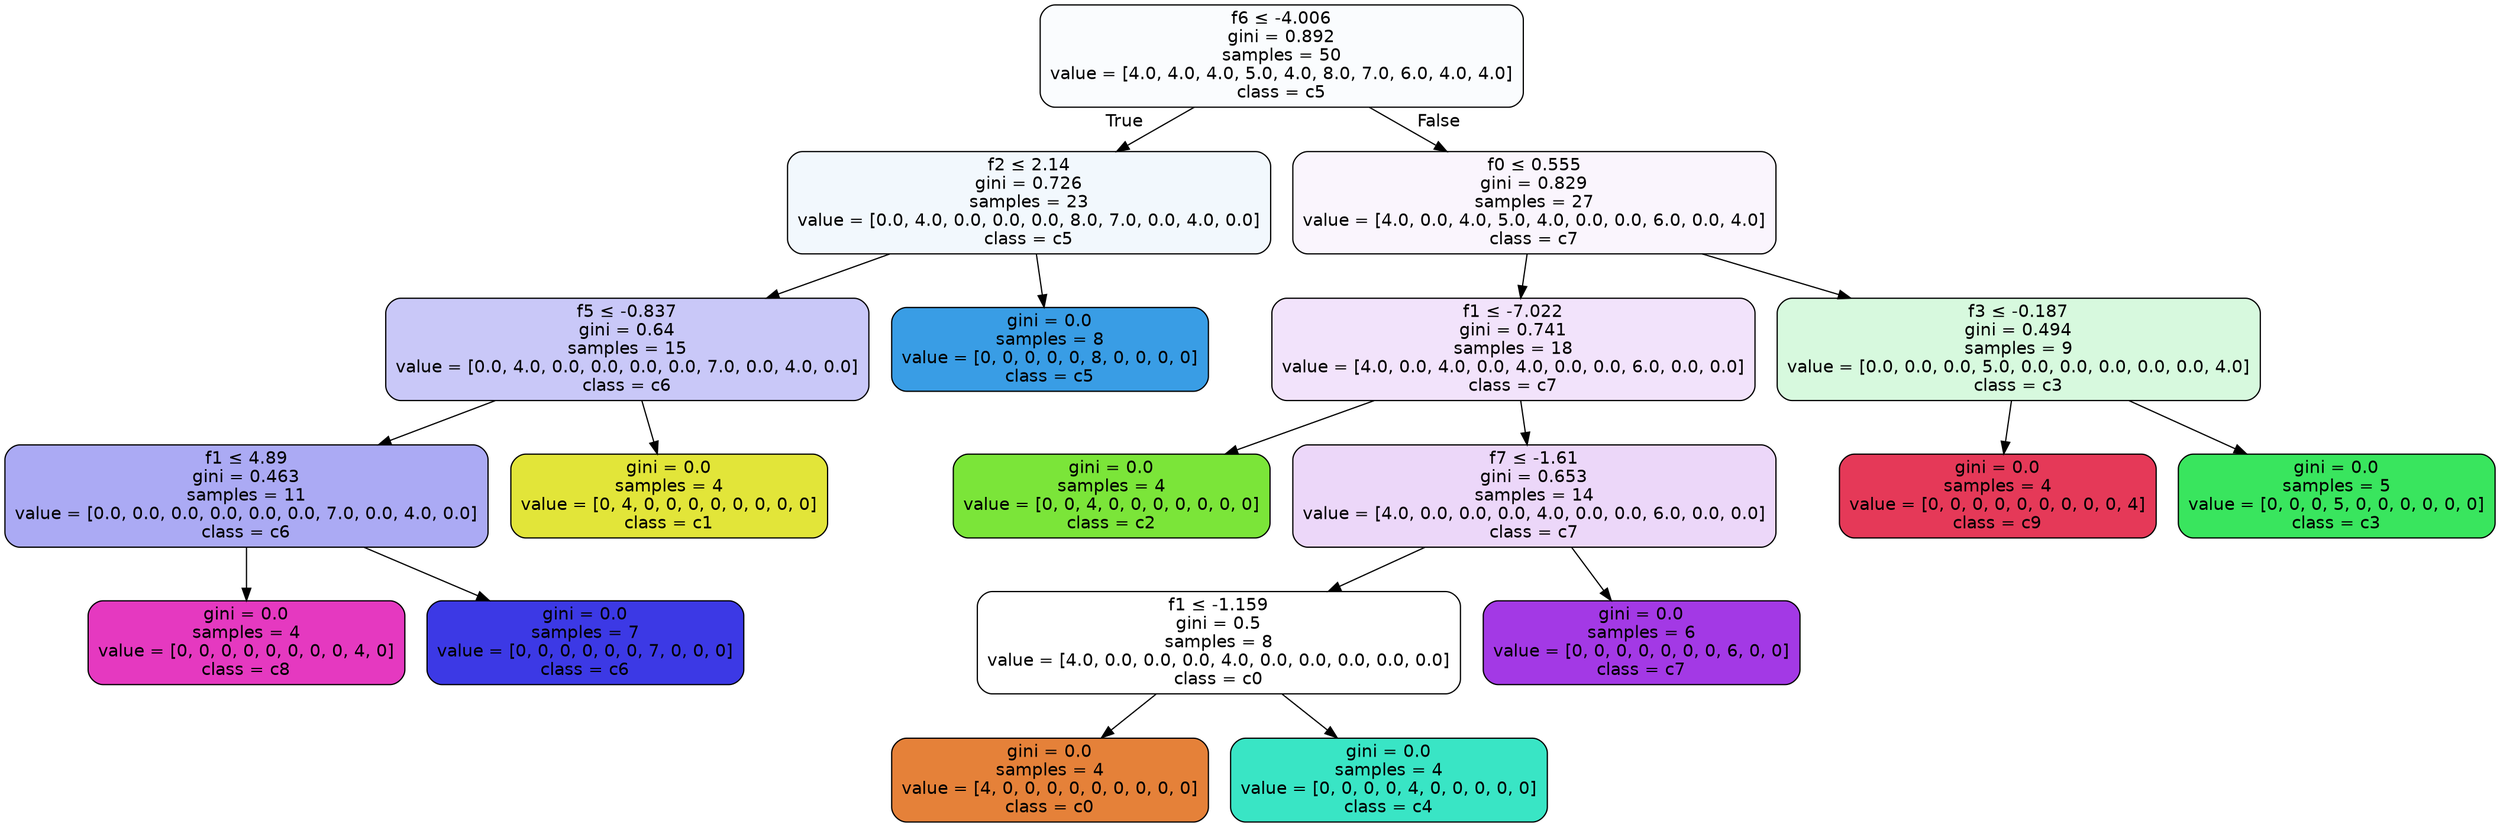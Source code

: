 digraph Tree {
node [shape=box, style="filled, rounded", color="black", fontname=helvetica] ;
edge [fontname=helvetica] ;
0 [label=<f6 &le; -4.006<br/>gini = 0.892<br/>samples = 50<br/>value = [4.0, 4.0, 4.0, 5.0, 4.0, 8.0, 7.0, 6.0, 4.0, 4.0]<br/>class = c5>, fillcolor="#399de506"] ;
1 [label=<f2 &le; 2.14<br/>gini = 0.726<br/>samples = 23<br/>value = [0.0, 4.0, 0.0, 0.0, 0.0, 8.0, 7.0, 0.0, 4.0, 0.0]<br/>class = c5>, fillcolor="#399de510"] ;
0 -> 1 [labeldistance=2.5, labelangle=45, headlabel="True"] ;
2 [label=<f5 &le; -0.837<br/>gini = 0.64<br/>samples = 15<br/>value = [0.0, 4.0, 0.0, 0.0, 0.0, 0.0, 7.0, 0.0, 4.0, 0.0]<br/>class = c6>, fillcolor="#3c39e546"] ;
1 -> 2 ;
3 [label=<f1 &le; 4.89<br/>gini = 0.463<br/>samples = 11<br/>value = [0.0, 0.0, 0.0, 0.0, 0.0, 0.0, 7.0, 0.0, 4.0, 0.0]<br/>class = c6>, fillcolor="#3c39e56d"] ;
2 -> 3 ;
4 [label=<gini = 0.0<br/>samples = 4<br/>value = [0, 0, 0, 0, 0, 0, 0, 0, 4, 0]<br/>class = c8>, fillcolor="#e539c0ff"] ;
3 -> 4 ;
5 [label=<gini = 0.0<br/>samples = 7<br/>value = [0, 0, 0, 0, 0, 0, 7, 0, 0, 0]<br/>class = c6>, fillcolor="#3c39e5ff"] ;
3 -> 5 ;
6 [label=<gini = 0.0<br/>samples = 4<br/>value = [0, 4, 0, 0, 0, 0, 0, 0, 0, 0]<br/>class = c1>, fillcolor="#e2e539ff"] ;
2 -> 6 ;
7 [label=<gini = 0.0<br/>samples = 8<br/>value = [0, 0, 0, 0, 0, 8, 0, 0, 0, 0]<br/>class = c5>, fillcolor="#399de5ff"] ;
1 -> 7 ;
8 [label=<f0 &le; 0.555<br/>gini = 0.829<br/>samples = 27<br/>value = [4.0, 0.0, 4.0, 5.0, 4.0, 0.0, 0.0, 6.0, 0.0, 4.0]<br/>class = c7>, fillcolor="#a339e50c"] ;
0 -> 8 [labeldistance=2.5, labelangle=-45, headlabel="False"] ;
9 [label=<f1 &le; -7.022<br/>gini = 0.741<br/>samples = 18<br/>value = [4.0, 0.0, 4.0, 0.0, 4.0, 0.0, 0.0, 6.0, 0.0, 0.0]<br/>class = c7>, fillcolor="#a339e524"] ;
8 -> 9 ;
10 [label=<gini = 0.0<br/>samples = 4<br/>value = [0, 0, 4, 0, 0, 0, 0, 0, 0, 0]<br/>class = c2>, fillcolor="#7be539ff"] ;
9 -> 10 ;
11 [label=<f7 &le; -1.61<br/>gini = 0.653<br/>samples = 14<br/>value = [4.0, 0.0, 0.0, 0.0, 4.0, 0.0, 0.0, 6.0, 0.0, 0.0]<br/>class = c7>, fillcolor="#a339e533"] ;
9 -> 11 ;
12 [label=<f1 &le; -1.159<br/>gini = 0.5<br/>samples = 8<br/>value = [4.0, 0.0, 0.0, 0.0, 4.0, 0.0, 0.0, 0.0, 0.0, 0.0]<br/>class = c0>, fillcolor="#e5813900"] ;
11 -> 12 ;
13 [label=<gini = 0.0<br/>samples = 4<br/>value = [4, 0, 0, 0, 0, 0, 0, 0, 0, 0]<br/>class = c0>, fillcolor="#e58139ff"] ;
12 -> 13 ;
14 [label=<gini = 0.0<br/>samples = 4<br/>value = [0, 0, 0, 0, 4, 0, 0, 0, 0, 0]<br/>class = c4>, fillcolor="#39e5c5ff"] ;
12 -> 14 ;
15 [label=<gini = 0.0<br/>samples = 6<br/>value = [0, 0, 0, 0, 0, 0, 0, 6, 0, 0]<br/>class = c7>, fillcolor="#a339e5ff"] ;
11 -> 15 ;
16 [label=<f3 &le; -0.187<br/>gini = 0.494<br/>samples = 9<br/>value = [0.0, 0.0, 0.0, 5.0, 0.0, 0.0, 0.0, 0.0, 0.0, 4.0]<br/>class = c3>, fillcolor="#39e55e33"] ;
8 -> 16 ;
17 [label=<gini = 0.0<br/>samples = 4<br/>value = [0, 0, 0, 0, 0, 0, 0, 0, 0, 4]<br/>class = c9>, fillcolor="#e53958ff"] ;
16 -> 17 ;
18 [label=<gini = 0.0<br/>samples = 5<br/>value = [0, 0, 0, 5, 0, 0, 0, 0, 0, 0]<br/>class = c3>, fillcolor="#39e55eff"] ;
16 -> 18 ;
}
